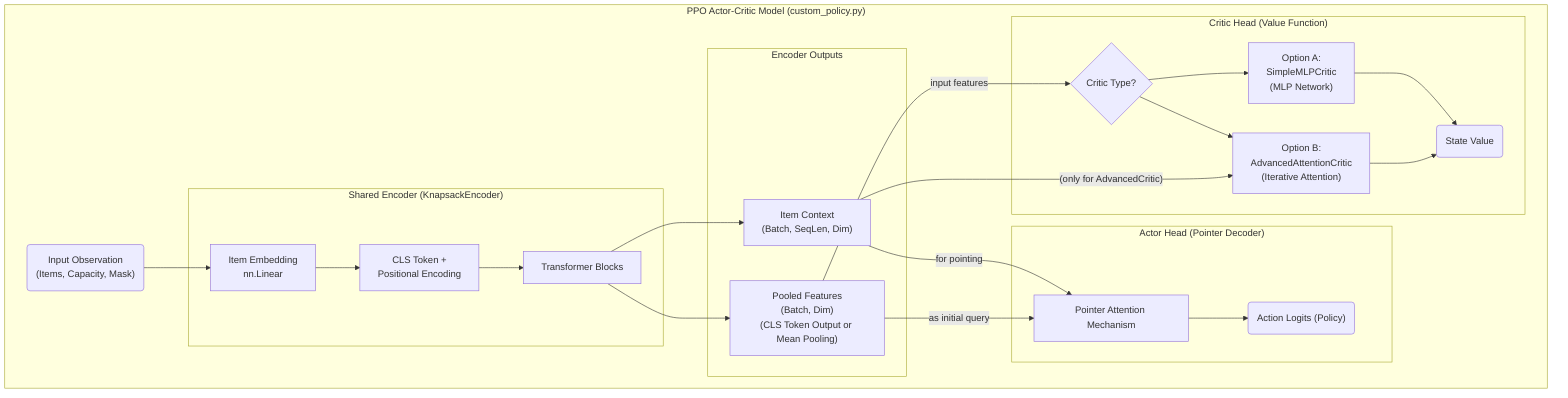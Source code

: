 graph LR
    subgraph "PPO Actor-Critic Model (custom_policy.py)"
        direction LR

        A_Input("Input Observation<br/>(Items, Capacity, Mask)");
        
        subgraph "Shared Encoder (KnapsackEncoder)"
            direction TB
            B[Item Embedding<br/>nn.Linear];
            C["CLS Token +<br/>Positional Encoding"];
            D[Transformer Blocks];
            B --> C --> D;
        end

        A_Input --> B;

        subgraph "Encoder Outputs"
            E_Context["Item Context<br/>(Batch, SeqLen, Dim)"];
            F_Pooled["Pooled Features<br/>(Batch, Dim)<br/>(CLS Token Output or Mean Pooling)"];
        end

        D --> E_Context;
        D --> F_Pooled;
        
        subgraph "Actor Head (Pointer Decoder)"
            direction TB
            G[Pointer Attention Mechanism];
            H("Action Logits (Policy)");
        end

        subgraph "Critic Head (Value Function)"
            direction TB
            I{Critic Type?};
            J["Option A:<br/>SimpleMLPCritic<br/>(MLP Network)"];
            K["Option B:<br/>AdvancedAttentionCritic<br/>(Iterative Attention)"];
            L("State Value");
            
            I --> J;
            I --> K;
            J --> L;
            K --> L;
        end

        E_Context -- "for pointing" --> G;
        F_Pooled -- "as initial query" --> G;
        G --> H;

        F_Pooled -- "input features" --> I;
        E_Context -- "(only for AdvancedCritic)" --> K;

    end
